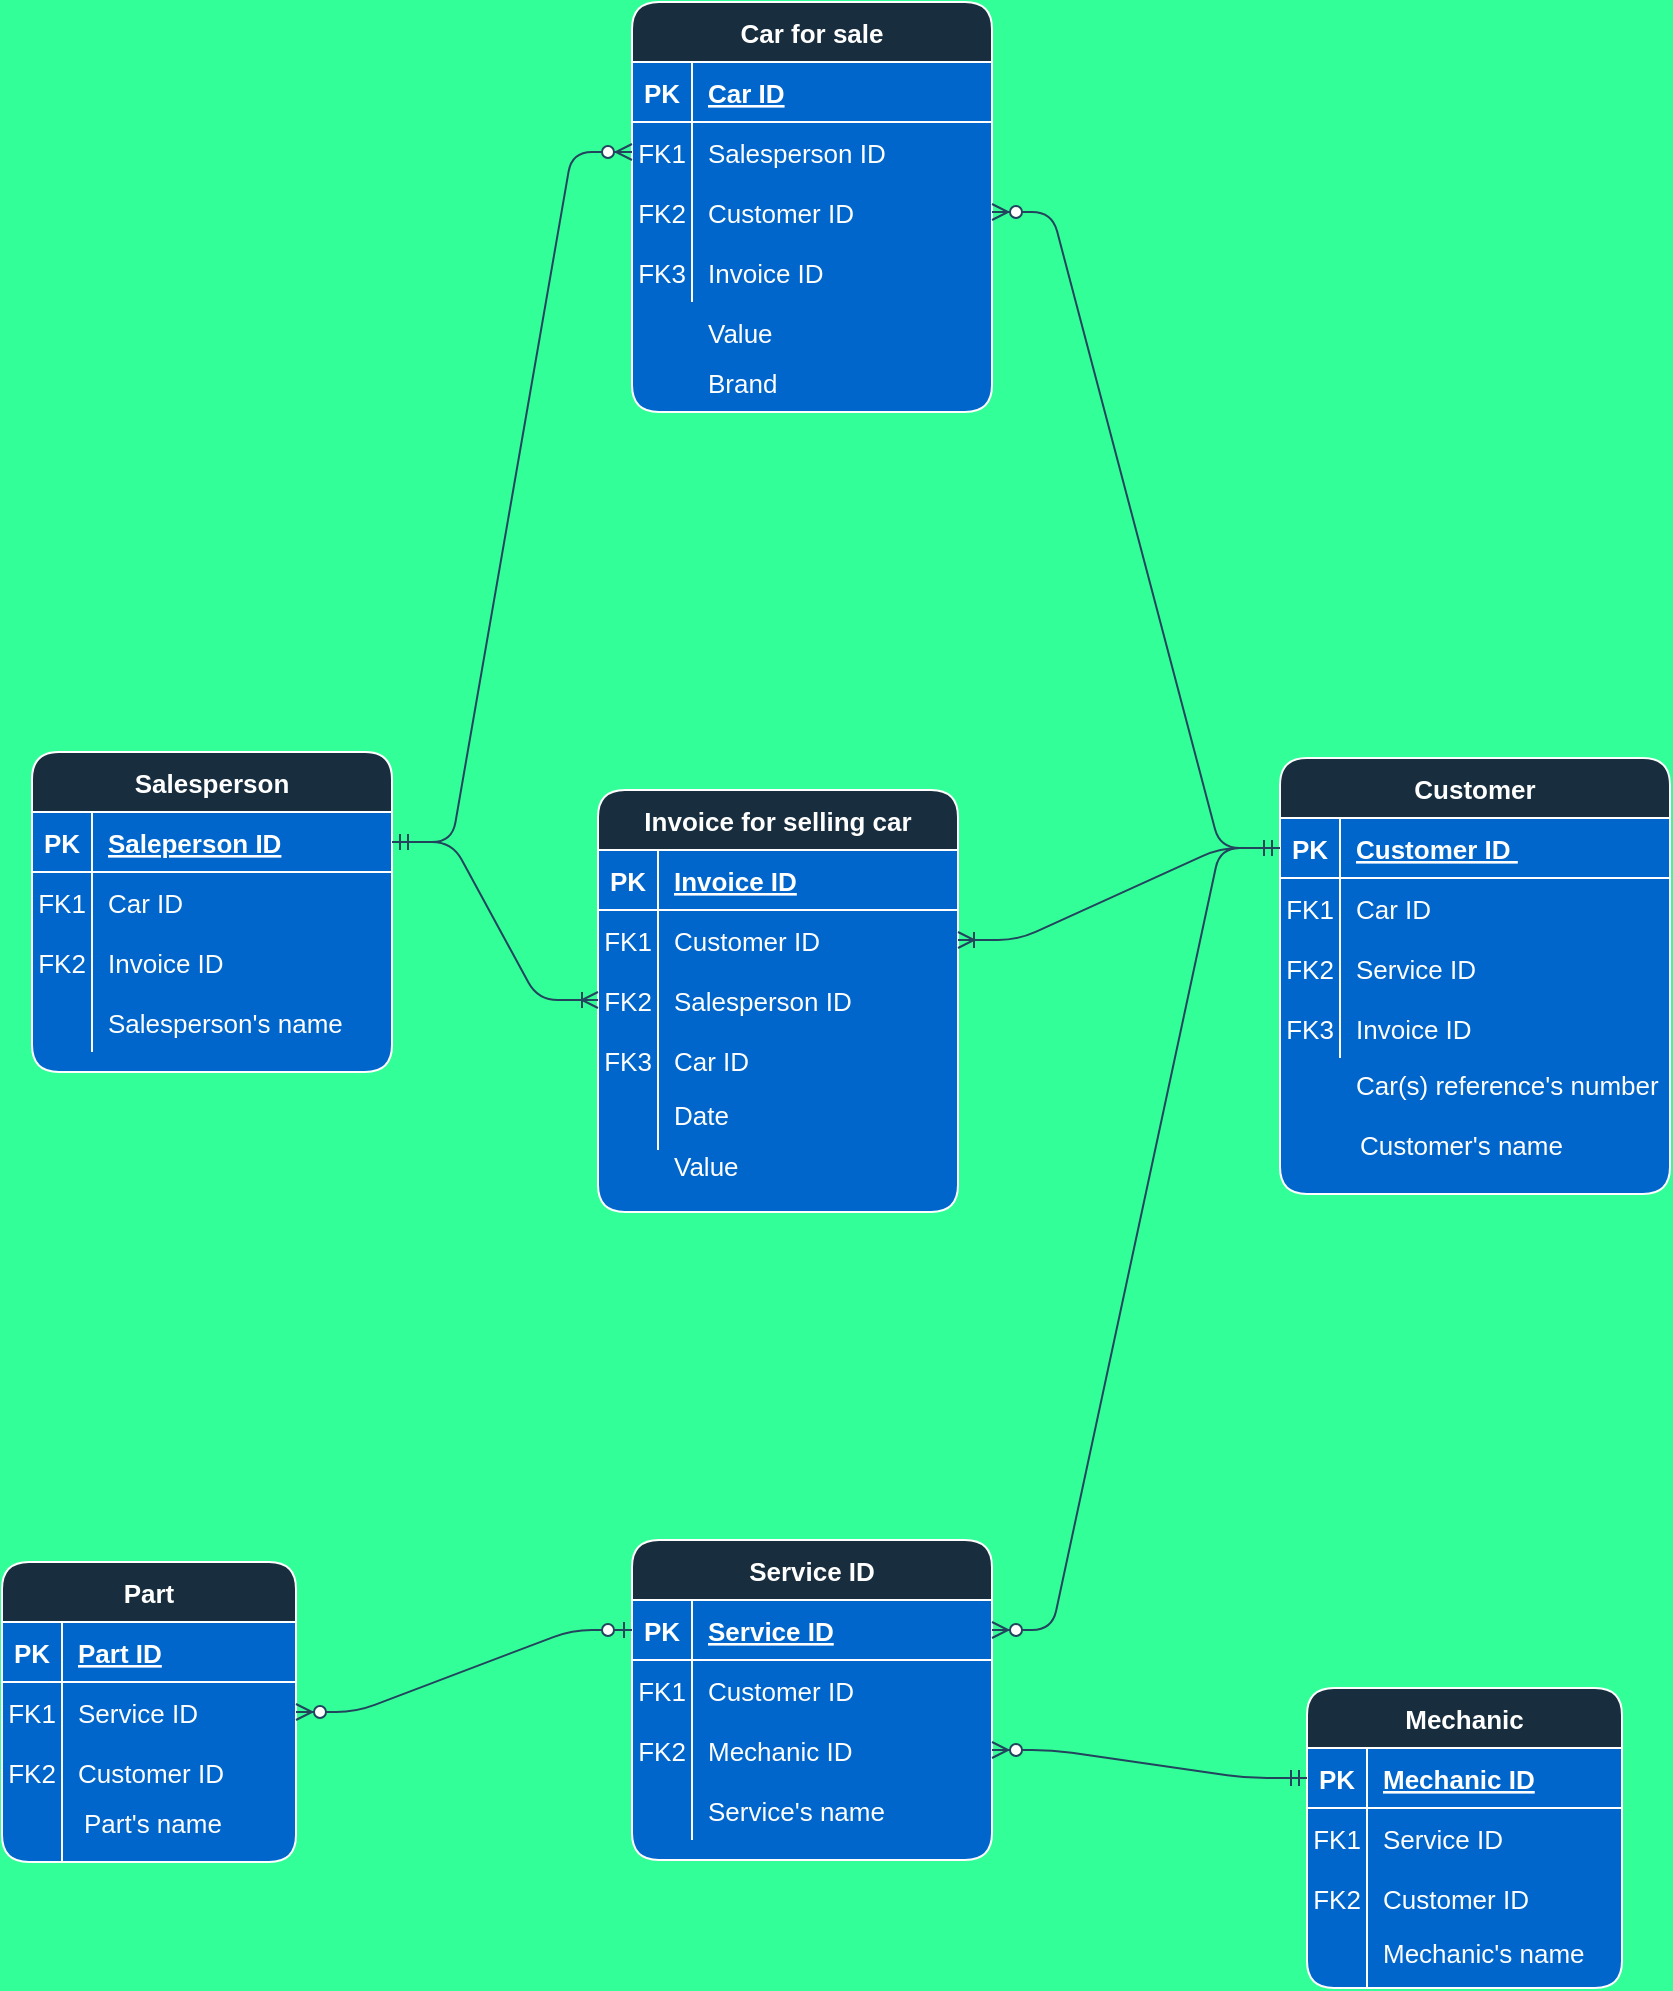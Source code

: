 <mxfile>
    <diagram id="CekpWcot58THP08m-kE-" name="Page-1">
        <mxGraphModel dx="295" dy="1740" grid="0" gridSize="5" guides="1" tooltips="1" connect="1" arrows="1" fold="1" page="0" pageScale="1" pageWidth="1100" pageHeight="850" background="#33FF99" math="0" shadow="0">
            <root>
                <mxCell id="0"/>
                <mxCell id="1" parent="0"/>
                <mxCell id="aqiyoFAsDoG5rErbGTqA-92" value="Salesperson" style="shape=table;startSize=30;container=1;collapsible=1;childLayout=tableLayout;fixedRows=1;rowLines=0;fontStyle=1;align=center;resizeLast=1;strokeColor=#FFFFFF;swimlaneFillColor=#0066CC;fillColor=#182E3E;fontColor=#FFFFFF;rounded=1;fontSize=13;" parent="1" vertex="1">
                    <mxGeometry x="1102" y="-761" width="180" height="160" as="geometry">
                        <mxRectangle x="1102" y="-761" width="104" height="30" as="alternateBounds"/>
                    </mxGeometry>
                </mxCell>
                <mxCell id="aqiyoFAsDoG5rErbGTqA-93" value="" style="shape=partialRectangle;collapsible=0;dropTarget=0;pointerEvents=0;fillColor=none;top=0;left=0;bottom=1;right=0;points=[[0,0.5],[1,0.5]];portConstraint=eastwest;strokeColor=#FFFFFF;fontColor=#FFFFFF;rounded=1;fontSize=13;" parent="aqiyoFAsDoG5rErbGTqA-92" vertex="1">
                    <mxGeometry y="30" width="180" height="30" as="geometry"/>
                </mxCell>
                <mxCell id="aqiyoFAsDoG5rErbGTqA-94" value="PK" style="shape=partialRectangle;connectable=0;fillColor=none;top=0;left=0;bottom=0;right=0;fontStyle=1;overflow=hidden;strokeColor=#FFFFFF;fontColor=#FFFFFF;rounded=1;fontSize=13;" parent="aqiyoFAsDoG5rErbGTqA-93" vertex="1">
                    <mxGeometry width="30" height="30" as="geometry"/>
                </mxCell>
                <mxCell id="aqiyoFAsDoG5rErbGTqA-95" value="Saleperson ID" style="shape=partialRectangle;connectable=0;fillColor=none;top=0;left=0;bottom=0;right=0;align=left;spacingLeft=6;fontStyle=5;overflow=hidden;strokeColor=#FFFFFF;fontColor=#FFFFFF;rounded=1;fontSize=13;" parent="aqiyoFAsDoG5rErbGTqA-93" vertex="1">
                    <mxGeometry x="30" width="150" height="30" as="geometry"/>
                </mxCell>
                <mxCell id="aqiyoFAsDoG5rErbGTqA-96" value="" style="shape=partialRectangle;collapsible=0;dropTarget=0;pointerEvents=0;fillColor=none;top=0;left=0;bottom=0;right=0;points=[[0,0.5],[1,0.5]];portConstraint=eastwest;strokeColor=#FFFFFF;fontColor=#FFFFFF;rounded=1;fontSize=13;" parent="aqiyoFAsDoG5rErbGTqA-92" vertex="1">
                    <mxGeometry y="60" width="180" height="30" as="geometry"/>
                </mxCell>
                <mxCell id="aqiyoFAsDoG5rErbGTqA-97" value="FK1" style="shape=partialRectangle;connectable=0;fillColor=none;top=0;left=0;bottom=0;right=0;editable=1;overflow=hidden;strokeColor=#FFFFFF;fontColor=#FFFFFF;rounded=1;fontSize=13;" parent="aqiyoFAsDoG5rErbGTqA-96" vertex="1">
                    <mxGeometry width="30" height="30" as="geometry"/>
                </mxCell>
                <mxCell id="aqiyoFAsDoG5rErbGTqA-98" value="Car ID" style="shape=partialRectangle;connectable=0;fillColor=none;top=0;left=0;bottom=0;right=0;align=left;spacingLeft=6;overflow=hidden;strokeColor=#FFFFFF;fontColor=#FFFFFF;rounded=1;fontSize=13;" parent="aqiyoFAsDoG5rErbGTqA-96" vertex="1">
                    <mxGeometry x="30" width="150" height="30" as="geometry"/>
                </mxCell>
                <mxCell id="aqiyoFAsDoG5rErbGTqA-99" value="" style="shape=partialRectangle;collapsible=0;dropTarget=0;pointerEvents=0;fillColor=none;top=0;left=0;bottom=0;right=0;points=[[0,0.5],[1,0.5]];portConstraint=eastwest;strokeColor=#FFFFFF;fontColor=#FFFFFF;rounded=1;fontSize=13;" parent="aqiyoFAsDoG5rErbGTqA-92" vertex="1">
                    <mxGeometry y="90" width="180" height="30" as="geometry"/>
                </mxCell>
                <mxCell id="aqiyoFAsDoG5rErbGTqA-100" value="FK2" style="shape=partialRectangle;connectable=0;fillColor=none;top=0;left=0;bottom=0;right=0;editable=1;overflow=hidden;strokeColor=#FFFFFF;fontColor=#FFFFFF;rounded=1;fontSize=13;" parent="aqiyoFAsDoG5rErbGTqA-99" vertex="1">
                    <mxGeometry width="30" height="30" as="geometry"/>
                </mxCell>
                <mxCell id="aqiyoFAsDoG5rErbGTqA-101" value="Invoice ID" style="shape=partialRectangle;connectable=0;fillColor=none;top=0;left=0;bottom=0;right=0;align=left;spacingLeft=6;overflow=hidden;strokeColor=#FFFFFF;fontColor=#FFFFFF;rounded=1;fontSize=13;" parent="aqiyoFAsDoG5rErbGTqA-99" vertex="1">
                    <mxGeometry x="30" width="150" height="30" as="geometry"/>
                </mxCell>
                <mxCell id="aqiyoFAsDoG5rErbGTqA-102" value="" style="shape=partialRectangle;collapsible=0;dropTarget=0;pointerEvents=0;fillColor=none;top=0;left=0;bottom=0;right=0;points=[[0,0.5],[1,0.5]];portConstraint=eastwest;strokeColor=#FFFFFF;fontColor=#FFFFFF;rounded=1;fontSize=13;" parent="aqiyoFAsDoG5rErbGTqA-92" vertex="1">
                    <mxGeometry y="120" width="180" height="30" as="geometry"/>
                </mxCell>
                <mxCell id="aqiyoFAsDoG5rErbGTqA-103" value="" style="shape=partialRectangle;connectable=0;fillColor=none;top=0;left=0;bottom=0;right=0;editable=1;overflow=hidden;strokeColor=#FFFFFF;fontColor=#FFFFFF;rounded=1;fontSize=13;" parent="aqiyoFAsDoG5rErbGTqA-102" vertex="1">
                    <mxGeometry width="30" height="30" as="geometry"/>
                </mxCell>
                <mxCell id="aqiyoFAsDoG5rErbGTqA-104" value="Salesperson's name" style="shape=partialRectangle;connectable=0;fillColor=none;top=0;left=0;bottom=0;right=0;align=left;spacingLeft=6;overflow=hidden;strokeColor=#FFFFFF;fontColor=#FFFFFF;rounded=1;fontSize=13;" parent="aqiyoFAsDoG5rErbGTqA-102" vertex="1">
                    <mxGeometry x="30" width="150" height="30" as="geometry"/>
                </mxCell>
                <mxCell id="aqiyoFAsDoG5rErbGTqA-105" value="Customer" style="shape=table;startSize=30;container=1;collapsible=1;childLayout=tableLayout;fixedRows=1;rowLines=0;fontStyle=1;align=center;resizeLast=1;fillColor=#182E3E;strokeColor=#FFFFFF;fontColor=#FFFFFF;swimlaneFillColor=#0066CC;rounded=1;fontSize=13;" parent="1" vertex="1">
                    <mxGeometry x="1726" y="-758" width="195" height="218" as="geometry">
                        <mxRectangle x="1726" y="-758" width="88" height="30" as="alternateBounds"/>
                    </mxGeometry>
                </mxCell>
                <mxCell id="aqiyoFAsDoG5rErbGTqA-106" value="" style="shape=partialRectangle;collapsible=0;dropTarget=0;pointerEvents=0;fillColor=none;top=0;left=0;bottom=1;right=0;points=[[0,0.5],[1,0.5]];portConstraint=eastwest;strokeColor=#FFFFFF;fontColor=#FFFFFF;rounded=1;fontSize=13;" parent="aqiyoFAsDoG5rErbGTqA-105" vertex="1">
                    <mxGeometry y="30" width="195" height="30" as="geometry"/>
                </mxCell>
                <mxCell id="aqiyoFAsDoG5rErbGTqA-107" value="PK" style="shape=partialRectangle;connectable=0;fillColor=none;top=0;left=0;bottom=0;right=0;fontStyle=1;overflow=hidden;strokeColor=#FFFFFF;fontColor=#FFFFFF;rounded=1;fontSize=13;" parent="aqiyoFAsDoG5rErbGTqA-106" vertex="1">
                    <mxGeometry width="30" height="30" as="geometry"/>
                </mxCell>
                <mxCell id="aqiyoFAsDoG5rErbGTqA-108" value="Customer ID " style="shape=partialRectangle;connectable=0;fillColor=none;top=0;left=0;bottom=0;right=0;align=left;spacingLeft=6;fontStyle=5;overflow=hidden;strokeColor=#FFFFFF;fontColor=#FFFFFF;rounded=1;fontSize=13;" parent="aqiyoFAsDoG5rErbGTqA-106" vertex="1">
                    <mxGeometry x="30" width="165" height="30" as="geometry"/>
                </mxCell>
                <mxCell id="aqiyoFAsDoG5rErbGTqA-109" value="" style="shape=partialRectangle;collapsible=0;dropTarget=0;pointerEvents=0;fillColor=none;top=0;left=0;bottom=0;right=0;points=[[0,0.5],[1,0.5]];portConstraint=eastwest;strokeColor=#FFFFFF;fontColor=#FFFFFF;rounded=1;fontSize=13;" parent="aqiyoFAsDoG5rErbGTqA-105" vertex="1">
                    <mxGeometry y="60" width="195" height="30" as="geometry"/>
                </mxCell>
                <mxCell id="aqiyoFAsDoG5rErbGTqA-110" value="FK1" style="shape=partialRectangle;connectable=0;fillColor=none;top=0;left=0;bottom=0;right=0;editable=1;overflow=hidden;strokeColor=#FFFFFF;fontColor=#FFFFFF;rounded=1;fontSize=13;" parent="aqiyoFAsDoG5rErbGTqA-109" vertex="1">
                    <mxGeometry width="30" height="30" as="geometry"/>
                </mxCell>
                <mxCell id="aqiyoFAsDoG5rErbGTqA-111" value="Car ID" style="shape=partialRectangle;connectable=0;fillColor=none;top=0;left=0;bottom=0;right=0;align=left;spacingLeft=6;overflow=hidden;strokeColor=#FFFFFF;fontColor=#FFFFFF;rounded=1;fontSize=13;" parent="aqiyoFAsDoG5rErbGTqA-109" vertex="1">
                    <mxGeometry x="30" width="165" height="30" as="geometry"/>
                </mxCell>
                <mxCell id="aqiyoFAsDoG5rErbGTqA-112" value="" style="shape=partialRectangle;collapsible=0;dropTarget=0;pointerEvents=0;fillColor=none;top=0;left=0;bottom=0;right=0;points=[[0,0.5],[1,0.5]];portConstraint=eastwest;strokeColor=#FFFFFF;fontColor=#FFFFFF;rounded=1;fontSize=13;" parent="aqiyoFAsDoG5rErbGTqA-105" vertex="1">
                    <mxGeometry y="90" width="195" height="30" as="geometry"/>
                </mxCell>
                <mxCell id="aqiyoFAsDoG5rErbGTqA-113" value="FK2" style="shape=partialRectangle;connectable=0;fillColor=none;top=0;left=0;bottom=0;right=0;editable=1;overflow=hidden;strokeColor=#FFFFFF;fontColor=#FFFFFF;rounded=1;fontSize=13;" parent="aqiyoFAsDoG5rErbGTqA-112" vertex="1">
                    <mxGeometry width="30" height="30" as="geometry"/>
                </mxCell>
                <mxCell id="aqiyoFAsDoG5rErbGTqA-114" value="Service ID" style="shape=partialRectangle;connectable=0;fillColor=none;top=0;left=0;bottom=0;right=0;align=left;spacingLeft=6;overflow=hidden;strokeColor=#FFFFFF;fontColor=#FFFFFF;rounded=1;fontSize=13;" parent="aqiyoFAsDoG5rErbGTqA-112" vertex="1">
                    <mxGeometry x="30" width="165" height="30" as="geometry"/>
                </mxCell>
                <mxCell id="aqiyoFAsDoG5rErbGTqA-115" value="" style="shape=partialRectangle;collapsible=0;dropTarget=0;pointerEvents=0;fillColor=none;top=0;left=0;bottom=0;right=0;points=[[0,0.5],[1,0.5]];portConstraint=eastwest;strokeColor=#FFFFFF;fontColor=#FFFFFF;rounded=1;fontSize=13;" parent="aqiyoFAsDoG5rErbGTqA-105" vertex="1">
                    <mxGeometry y="120" width="195" height="30" as="geometry"/>
                </mxCell>
                <mxCell id="aqiyoFAsDoG5rErbGTqA-116" value="FK3" style="shape=partialRectangle;connectable=0;fillColor=none;top=0;left=0;bottom=0;right=0;editable=1;overflow=hidden;strokeColor=#FFFFFF;fontColor=#FFFFFF;rounded=1;fontSize=13;" parent="aqiyoFAsDoG5rErbGTqA-115" vertex="1">
                    <mxGeometry width="30" height="30" as="geometry"/>
                </mxCell>
                <mxCell id="aqiyoFAsDoG5rErbGTqA-117" value="Invoice ID" style="shape=partialRectangle;connectable=0;fillColor=none;top=0;left=0;bottom=0;right=0;align=left;spacingLeft=6;overflow=hidden;strokeColor=#FFFFFF;fontColor=#FFFFFF;rounded=1;fontSize=13;" parent="aqiyoFAsDoG5rErbGTqA-115" vertex="1">
                    <mxGeometry x="30" width="165" height="30" as="geometry"/>
                </mxCell>
                <mxCell id="aqiyoFAsDoG5rErbGTqA-118" value="Car for sale" style="shape=table;startSize=30;container=1;collapsible=1;childLayout=tableLayout;fixedRows=1;rowLines=0;fontStyle=1;align=center;resizeLast=1;shadow=0;fillColor=#182E3E;strokeColor=#FFFFFF;swimlaneFillColor=#0066CC;rounded=1;fontSize=13;fontColor=#FFFFFF;" parent="1" vertex="1">
                    <mxGeometry x="1402" y="-1136" width="180" height="205" as="geometry">
                        <mxRectangle x="1402" y="-1136" width="99" height="30" as="alternateBounds"/>
                    </mxGeometry>
                </mxCell>
                <mxCell id="aqiyoFAsDoG5rErbGTqA-119" value="" style="shape=partialRectangle;collapsible=0;dropTarget=0;pointerEvents=0;fillColor=none;top=0;left=0;bottom=1;right=0;points=[[0,0.5],[1,0.5]];portConstraint=eastwest;strokeColor=#FFFFFF;fontColor=#FFFFFF;rounded=1;fontSize=13;" parent="aqiyoFAsDoG5rErbGTqA-118" vertex="1">
                    <mxGeometry y="30" width="180" height="30" as="geometry"/>
                </mxCell>
                <mxCell id="aqiyoFAsDoG5rErbGTqA-120" value="PK" style="shape=partialRectangle;connectable=0;fillColor=none;top=0;left=0;bottom=0;right=0;fontStyle=1;overflow=hidden;strokeColor=#FFFFFF;fontColor=#FFFFFF;rounded=1;fontSize=13;" parent="aqiyoFAsDoG5rErbGTqA-119" vertex="1">
                    <mxGeometry width="30" height="30" as="geometry"/>
                </mxCell>
                <mxCell id="aqiyoFAsDoG5rErbGTqA-121" value="Car ID" style="shape=partialRectangle;connectable=0;fillColor=none;top=0;left=0;bottom=0;right=0;align=left;spacingLeft=6;fontStyle=5;overflow=hidden;strokeColor=#FFFFFF;fontColor=#FFFFFF;rounded=1;fontSize=13;" parent="aqiyoFAsDoG5rErbGTqA-119" vertex="1">
                    <mxGeometry x="30" width="150" height="30" as="geometry"/>
                </mxCell>
                <mxCell id="aqiyoFAsDoG5rErbGTqA-122" value="" style="shape=partialRectangle;collapsible=0;dropTarget=0;pointerEvents=0;fillColor=none;top=0;left=0;bottom=0;right=0;points=[[0,0.5],[1,0.5]];portConstraint=eastwest;strokeColor=#FFFFFF;fontColor=#FFFFFF;rounded=1;fontSize=13;" parent="aqiyoFAsDoG5rErbGTqA-118" vertex="1">
                    <mxGeometry y="60" width="180" height="30" as="geometry"/>
                </mxCell>
                <mxCell id="aqiyoFAsDoG5rErbGTqA-123" value="FK1" style="shape=partialRectangle;connectable=0;fillColor=none;top=0;left=0;bottom=0;right=0;editable=1;overflow=hidden;strokeColor=#FFFFFF;fontColor=#FFFFFF;rounded=1;fontSize=13;" parent="aqiyoFAsDoG5rErbGTqA-122" vertex="1">
                    <mxGeometry width="30" height="30" as="geometry"/>
                </mxCell>
                <mxCell id="aqiyoFAsDoG5rErbGTqA-124" value="Salesperson ID" style="shape=partialRectangle;connectable=0;fillColor=none;top=0;left=0;bottom=0;right=0;align=left;spacingLeft=6;overflow=hidden;strokeColor=#FFFFFF;fontColor=#FFFFFF;rounded=1;fontSize=13;" parent="aqiyoFAsDoG5rErbGTqA-122" vertex="1">
                    <mxGeometry x="30" width="150" height="30" as="geometry"/>
                </mxCell>
                <mxCell id="aqiyoFAsDoG5rErbGTqA-125" value="" style="shape=partialRectangle;collapsible=0;dropTarget=0;pointerEvents=0;fillColor=none;top=0;left=0;bottom=0;right=0;points=[[0,0.5],[1,0.5]];portConstraint=eastwest;strokeColor=#FFFFFF;fontColor=#FFFFFF;rounded=1;fontSize=13;" parent="aqiyoFAsDoG5rErbGTqA-118" vertex="1">
                    <mxGeometry y="90" width="180" height="30" as="geometry"/>
                </mxCell>
                <mxCell id="aqiyoFAsDoG5rErbGTqA-126" value="FK2" style="shape=partialRectangle;connectable=0;fillColor=none;top=0;left=0;bottom=0;right=0;editable=1;overflow=hidden;strokeColor=#FFFFFF;fontColor=#FFFFFF;rounded=1;fontSize=13;" parent="aqiyoFAsDoG5rErbGTqA-125" vertex="1">
                    <mxGeometry width="30" height="30" as="geometry"/>
                </mxCell>
                <mxCell id="aqiyoFAsDoG5rErbGTqA-127" value="Customer ID" style="shape=partialRectangle;connectable=0;fillColor=none;top=0;left=0;bottom=0;right=0;align=left;spacingLeft=6;overflow=hidden;strokeColor=#FFFFFF;fontColor=#FFFFFF;rounded=1;fontSize=13;" parent="aqiyoFAsDoG5rErbGTqA-125" vertex="1">
                    <mxGeometry x="30" width="150" height="30" as="geometry"/>
                </mxCell>
                <mxCell id="aqiyoFAsDoG5rErbGTqA-128" value="" style="shape=partialRectangle;collapsible=0;dropTarget=0;pointerEvents=0;fillColor=none;top=0;left=0;bottom=0;right=0;points=[[0,0.5],[1,0.5]];portConstraint=eastwest;strokeColor=#FFFFFF;fontColor=#FFFFFF;rounded=1;fontSize=13;" parent="aqiyoFAsDoG5rErbGTqA-118" vertex="1">
                    <mxGeometry y="120" width="180" height="30" as="geometry"/>
                </mxCell>
                <mxCell id="aqiyoFAsDoG5rErbGTqA-129" value="FK3" style="shape=partialRectangle;connectable=0;fillColor=none;top=0;left=0;bottom=0;right=0;editable=1;overflow=hidden;strokeColor=#FFFFFF;fontColor=#FFFFFF;rounded=1;fontSize=13;" parent="aqiyoFAsDoG5rErbGTqA-128" vertex="1">
                    <mxGeometry width="30" height="30" as="geometry"/>
                </mxCell>
                <mxCell id="aqiyoFAsDoG5rErbGTqA-130" value="Invoice ID" style="shape=partialRectangle;connectable=0;fillColor=none;top=0;left=0;bottom=0;right=0;align=left;spacingLeft=6;overflow=hidden;strokeColor=#FFFFFF;fontColor=#FFFFFF;rounded=1;fontSize=13;" parent="aqiyoFAsDoG5rErbGTqA-128" vertex="1">
                    <mxGeometry x="30" width="150" height="30" as="geometry"/>
                </mxCell>
                <mxCell id="aqiyoFAsDoG5rErbGTqA-133" value="Invoice for selling car" style="shape=table;startSize=30;container=1;collapsible=1;childLayout=tableLayout;fixedRows=1;rowLines=0;fontStyle=1;align=center;resizeLast=1;shadow=0;fillColor=#182E3E;strokeColor=#FFFFFF;fontColor=#FFFFFF;swimlaneFillColor=#0066CC;rounded=1;fontSize=13;" parent="1" vertex="1">
                    <mxGeometry x="1385" y="-742" width="180" height="211" as="geometry">
                        <mxRectangle x="1385" y="-742" width="80" height="30" as="alternateBounds"/>
                    </mxGeometry>
                </mxCell>
                <mxCell id="aqiyoFAsDoG5rErbGTqA-134" value="" style="shape=partialRectangle;collapsible=0;dropTarget=0;pointerEvents=0;fillColor=none;top=0;left=0;bottom=1;right=0;points=[[0,0.5],[1,0.5]];portConstraint=eastwest;strokeColor=#FFFFFF;fontColor=#FFFFFF;rounded=1;fontSize=13;" parent="aqiyoFAsDoG5rErbGTqA-133" vertex="1">
                    <mxGeometry y="30" width="180" height="30" as="geometry"/>
                </mxCell>
                <mxCell id="aqiyoFAsDoG5rErbGTqA-135" value="PK" style="shape=partialRectangle;connectable=0;fillColor=none;top=0;left=0;bottom=0;right=0;fontStyle=1;overflow=hidden;strokeColor=#FFFFFF;fontColor=#FFFFFF;rounded=1;fontSize=13;" parent="aqiyoFAsDoG5rErbGTqA-134" vertex="1">
                    <mxGeometry width="30" height="30" as="geometry"/>
                </mxCell>
                <mxCell id="aqiyoFAsDoG5rErbGTqA-136" value="Invoice ID" style="shape=partialRectangle;connectable=0;fillColor=none;top=0;left=0;bottom=0;right=0;align=left;spacingLeft=6;fontStyle=5;overflow=hidden;strokeColor=#FFFFFF;fontColor=#FFFFFF;rounded=1;fontSize=13;" parent="aqiyoFAsDoG5rErbGTqA-134" vertex="1">
                    <mxGeometry x="30" width="150" height="30" as="geometry"/>
                </mxCell>
                <mxCell id="aqiyoFAsDoG5rErbGTqA-137" value="" style="shape=partialRectangle;collapsible=0;dropTarget=0;pointerEvents=0;fillColor=none;top=0;left=0;bottom=0;right=0;points=[[0,0.5],[1,0.5]];portConstraint=eastwest;strokeColor=#FFFFFF;fontColor=#FFFFFF;rounded=1;fontSize=13;" parent="aqiyoFAsDoG5rErbGTqA-133" vertex="1">
                    <mxGeometry y="60" width="180" height="30" as="geometry"/>
                </mxCell>
                <mxCell id="aqiyoFAsDoG5rErbGTqA-138" value="FK1" style="shape=partialRectangle;connectable=0;fillColor=none;top=0;left=0;bottom=0;right=0;editable=1;overflow=hidden;strokeColor=#FFFFFF;fontColor=#FFFFFF;rounded=1;fontSize=13;" parent="aqiyoFAsDoG5rErbGTqA-137" vertex="1">
                    <mxGeometry width="30" height="30" as="geometry"/>
                </mxCell>
                <mxCell id="aqiyoFAsDoG5rErbGTqA-139" value="Customer ID" style="shape=partialRectangle;connectable=0;fillColor=none;top=0;left=0;bottom=0;right=0;align=left;spacingLeft=6;overflow=hidden;strokeColor=#FFFFFF;fontColor=#FFFFFF;rounded=1;fontSize=13;" parent="aqiyoFAsDoG5rErbGTqA-137" vertex="1">
                    <mxGeometry x="30" width="150" height="30" as="geometry"/>
                </mxCell>
                <mxCell id="aqiyoFAsDoG5rErbGTqA-140" value="" style="shape=partialRectangle;collapsible=0;dropTarget=0;pointerEvents=0;fillColor=none;top=0;left=0;bottom=0;right=0;points=[[0,0.5],[1,0.5]];portConstraint=eastwest;strokeColor=#FFFFFF;fontColor=#FFFFFF;rounded=1;fontSize=13;" parent="aqiyoFAsDoG5rErbGTqA-133" vertex="1">
                    <mxGeometry y="90" width="180" height="30" as="geometry"/>
                </mxCell>
                <mxCell id="aqiyoFAsDoG5rErbGTqA-141" value="FK2" style="shape=partialRectangle;connectable=0;fillColor=none;top=0;left=0;bottom=0;right=0;editable=1;overflow=hidden;strokeColor=#FFFFFF;fontColor=#FFFFFF;rounded=1;fontSize=13;" parent="aqiyoFAsDoG5rErbGTqA-140" vertex="1">
                    <mxGeometry width="30" height="30" as="geometry"/>
                </mxCell>
                <mxCell id="aqiyoFAsDoG5rErbGTqA-142" value="Salesperson ID" style="shape=partialRectangle;connectable=0;fillColor=none;top=0;left=0;bottom=0;right=0;align=left;spacingLeft=6;overflow=hidden;strokeColor=#FFFFFF;fontColor=#FFFFFF;rounded=1;fontSize=13;" parent="aqiyoFAsDoG5rErbGTqA-140" vertex="1">
                    <mxGeometry x="30" width="150" height="30" as="geometry"/>
                </mxCell>
                <mxCell id="aqiyoFAsDoG5rErbGTqA-143" value="" style="shape=partialRectangle;collapsible=0;dropTarget=0;pointerEvents=0;fillColor=none;top=0;left=0;bottom=0;right=0;points=[[0,0.5],[1,0.5]];portConstraint=eastwest;strokeColor=#FFFFFF;fontColor=#FFFFFF;rounded=1;fontSize=13;" parent="aqiyoFAsDoG5rErbGTqA-133" vertex="1">
                    <mxGeometry y="120" width="180" height="30" as="geometry"/>
                </mxCell>
                <mxCell id="aqiyoFAsDoG5rErbGTqA-144" value="FK3" style="shape=partialRectangle;connectable=0;fillColor=none;top=0;left=0;bottom=0;right=0;editable=1;overflow=hidden;strokeColor=#FFFFFF;fontColor=#FFFFFF;rounded=1;fontSize=13;" parent="aqiyoFAsDoG5rErbGTqA-143" vertex="1">
                    <mxGeometry width="30" height="30" as="geometry"/>
                </mxCell>
                <mxCell id="aqiyoFAsDoG5rErbGTqA-145" value="Car ID" style="shape=partialRectangle;connectable=0;fillColor=none;top=0;left=0;bottom=0;right=0;align=left;spacingLeft=6;overflow=hidden;strokeColor=#FFFFFF;fontColor=#FFFFFF;rounded=1;fontSize=13;" parent="aqiyoFAsDoG5rErbGTqA-143" vertex="1">
                    <mxGeometry x="30" width="150" height="30" as="geometry"/>
                </mxCell>
                <mxCell id="aqiyoFAsDoG5rErbGTqA-146" value="" style="shape=partialRectangle;collapsible=0;dropTarget=0;pointerEvents=0;fillColor=none;top=0;left=0;bottom=0;right=0;points=[[0,0.5],[1,0.5]];portConstraint=eastwest;shadow=0;strokeColor=#FFFFFF;fontColor=#FFFFFF;rounded=1;fontSize=13;" parent="aqiyoFAsDoG5rErbGTqA-133" vertex="1">
                    <mxGeometry y="150" width="180" height="30" as="geometry"/>
                </mxCell>
                <mxCell id="aqiyoFAsDoG5rErbGTqA-147" value="" style="shape=partialRectangle;connectable=0;fillColor=none;top=0;left=0;bottom=0;right=0;editable=1;overflow=hidden;strokeColor=#FFFFFF;fontColor=#FFFFFF;rounded=1;fontSize=13;" parent="aqiyoFAsDoG5rErbGTqA-146" vertex="1">
                    <mxGeometry width="30" height="30" as="geometry"/>
                </mxCell>
                <mxCell id="aqiyoFAsDoG5rErbGTqA-148" value="" style="shape=partialRectangle;connectable=0;fillColor=none;top=0;left=0;bottom=0;right=0;align=left;spacingLeft=6;overflow=hidden;strokeColor=#FFFFFF;fontColor=#FFFFFF;rounded=1;fontSize=13;" parent="aqiyoFAsDoG5rErbGTqA-146" vertex="1">
                    <mxGeometry x="30" width="150" height="30" as="geometry"/>
                </mxCell>
                <mxCell id="aqiyoFAsDoG5rErbGTqA-167" value="Service ID" style="shape=table;startSize=30;container=1;collapsible=1;childLayout=tableLayout;fixedRows=1;rowLines=0;fontStyle=1;align=center;resizeLast=1;shadow=0;fillColor=#182E3E;strokeColor=#FFFFFF;fontColor=#FFFFFF;swimlaneFillColor=#0066CC;rounded=1;fontSize=13;" parent="1" vertex="1">
                    <mxGeometry x="1402" y="-367" width="180" height="160" as="geometry">
                        <mxRectangle x="1402" y="-367" width="90" height="30" as="alternateBounds"/>
                    </mxGeometry>
                </mxCell>
                <mxCell id="aqiyoFAsDoG5rErbGTqA-168" value="" style="shape=partialRectangle;collapsible=0;dropTarget=0;pointerEvents=0;fillColor=none;top=0;left=0;bottom=1;right=0;points=[[0,0.5],[1,0.5]];portConstraint=eastwest;strokeColor=#FFFFFF;fontColor=#FFFFFF;rounded=1;fontSize=13;" parent="aqiyoFAsDoG5rErbGTqA-167" vertex="1">
                    <mxGeometry y="30" width="180" height="30" as="geometry"/>
                </mxCell>
                <mxCell id="aqiyoFAsDoG5rErbGTqA-169" value="PK" style="shape=partialRectangle;connectable=0;fillColor=none;top=0;left=0;bottom=0;right=0;fontStyle=1;overflow=hidden;strokeColor=#FFFFFF;fontColor=#FFFFFF;rounded=1;fontSize=13;" parent="aqiyoFAsDoG5rErbGTqA-168" vertex="1">
                    <mxGeometry width="30" height="30" as="geometry"/>
                </mxCell>
                <mxCell id="aqiyoFAsDoG5rErbGTqA-170" value="Service ID" style="shape=partialRectangle;connectable=0;fillColor=none;top=0;left=0;bottom=0;right=0;align=left;spacingLeft=6;fontStyle=5;overflow=hidden;strokeColor=#FFFFFF;fontColor=#FFFFFF;rounded=1;fontSize=13;" parent="aqiyoFAsDoG5rErbGTqA-168" vertex="1">
                    <mxGeometry x="30" width="150" height="30" as="geometry"/>
                </mxCell>
                <mxCell id="aqiyoFAsDoG5rErbGTqA-171" value="" style="shape=partialRectangle;collapsible=0;dropTarget=0;pointerEvents=0;fillColor=none;top=0;left=0;bottom=0;right=0;points=[[0,0.5],[1,0.5]];portConstraint=eastwest;strokeColor=#FFFFFF;fontColor=#FFFFFF;rounded=1;fontSize=13;" parent="aqiyoFAsDoG5rErbGTqA-167" vertex="1">
                    <mxGeometry y="60" width="180" height="30" as="geometry"/>
                </mxCell>
                <mxCell id="aqiyoFAsDoG5rErbGTqA-172" value="FK1" style="shape=partialRectangle;connectable=0;fillColor=none;top=0;left=0;bottom=0;right=0;editable=1;overflow=hidden;strokeColor=#FFFFFF;fontColor=#FFFFFF;rounded=1;fontSize=13;" parent="aqiyoFAsDoG5rErbGTqA-171" vertex="1">
                    <mxGeometry width="30" height="30" as="geometry"/>
                </mxCell>
                <mxCell id="aqiyoFAsDoG5rErbGTqA-173" value="Customer ID" style="shape=partialRectangle;connectable=0;fillColor=none;top=0;left=0;bottom=0;right=0;align=left;spacingLeft=6;overflow=hidden;strokeColor=#FFFFFF;fontColor=#FFFFFF;rounded=1;fontSize=13;" parent="aqiyoFAsDoG5rErbGTqA-171" vertex="1">
                    <mxGeometry x="30" width="150" height="30" as="geometry"/>
                </mxCell>
                <mxCell id="aqiyoFAsDoG5rErbGTqA-174" value="" style="shape=partialRectangle;collapsible=0;dropTarget=0;pointerEvents=0;fillColor=none;top=0;left=0;bottom=0;right=0;points=[[0,0.5],[1,0.5]];portConstraint=eastwest;strokeColor=#FFFFFF;fontColor=#FFFFFF;rounded=1;fontSize=13;" parent="aqiyoFAsDoG5rErbGTqA-167" vertex="1">
                    <mxGeometry y="90" width="180" height="30" as="geometry"/>
                </mxCell>
                <mxCell id="aqiyoFAsDoG5rErbGTqA-175" value="FK2" style="shape=partialRectangle;connectable=0;fillColor=none;top=0;left=0;bottom=0;right=0;editable=1;overflow=hidden;strokeColor=#FFFFFF;fontColor=#FFFFFF;rounded=1;fontSize=13;" parent="aqiyoFAsDoG5rErbGTqA-174" vertex="1">
                    <mxGeometry width="30" height="30" as="geometry"/>
                </mxCell>
                <mxCell id="aqiyoFAsDoG5rErbGTqA-176" value="Mechanic ID" style="shape=partialRectangle;connectable=0;fillColor=none;top=0;left=0;bottom=0;right=0;align=left;spacingLeft=6;overflow=hidden;strokeColor=#FFFFFF;fontColor=#FFFFFF;rounded=1;fontSize=13;" parent="aqiyoFAsDoG5rErbGTqA-174" vertex="1">
                    <mxGeometry x="30" width="150" height="30" as="geometry"/>
                </mxCell>
                <mxCell id="aqiyoFAsDoG5rErbGTqA-177" value="" style="shape=partialRectangle;collapsible=0;dropTarget=0;pointerEvents=0;fillColor=none;top=0;left=0;bottom=0;right=0;points=[[0,0.5],[1,0.5]];portConstraint=eastwest;strokeColor=#FFFFFF;fontColor=#FFFFFF;rounded=1;fontSize=13;" parent="aqiyoFAsDoG5rErbGTqA-167" vertex="1">
                    <mxGeometry y="120" width="180" height="30" as="geometry"/>
                </mxCell>
                <mxCell id="aqiyoFAsDoG5rErbGTqA-178" value="" style="shape=partialRectangle;connectable=0;fillColor=none;top=0;left=0;bottom=0;right=0;editable=1;overflow=hidden;strokeColor=#FFFFFF;fontColor=#FFFFFF;rounded=1;fontSize=13;" parent="aqiyoFAsDoG5rErbGTqA-177" vertex="1">
                    <mxGeometry width="30" height="30" as="geometry"/>
                </mxCell>
                <mxCell id="aqiyoFAsDoG5rErbGTqA-179" value="Service's name" style="shape=partialRectangle;connectable=0;fillColor=none;top=0;left=0;bottom=0;right=0;align=left;spacingLeft=6;overflow=hidden;strokeColor=#FFFFFF;fontColor=#FFFFFF;rounded=1;fontSize=13;" parent="aqiyoFAsDoG5rErbGTqA-177" vertex="1">
                    <mxGeometry x="30" width="150" height="30" as="geometry"/>
                </mxCell>
                <mxCell id="aqiyoFAsDoG5rErbGTqA-182" value="Mechanic" style="shape=table;startSize=30;container=1;collapsible=1;childLayout=tableLayout;fixedRows=1;rowLines=0;fontStyle=1;align=center;resizeLast=1;shadow=0;fillColor=#182E3E;strokeColor=#FFFFFF;fontColor=#FFFFFF;swimlaneFillColor=#0066CC;rounded=1;fontSize=13;" parent="1" vertex="1">
                    <mxGeometry x="1739.5" y="-293" width="157.5" height="150" as="geometry">
                        <mxRectangle x="1739.5" y="-293" width="86" height="30" as="alternateBounds"/>
                    </mxGeometry>
                </mxCell>
                <mxCell id="aqiyoFAsDoG5rErbGTqA-183" value="" style="shape=partialRectangle;collapsible=0;dropTarget=0;pointerEvents=0;fillColor=none;top=0;left=0;bottom=1;right=0;points=[[0,0.5],[1,0.5]];portConstraint=eastwest;strokeColor=#FFFFFF;fontColor=#FFFFFF;rounded=1;fontSize=13;" parent="aqiyoFAsDoG5rErbGTqA-182" vertex="1">
                    <mxGeometry y="30" width="157.5" height="30" as="geometry"/>
                </mxCell>
                <mxCell id="aqiyoFAsDoG5rErbGTqA-184" value="PK" style="shape=partialRectangle;connectable=0;fillColor=none;top=0;left=0;bottom=0;right=0;fontStyle=1;overflow=hidden;strokeColor=#FFFFFF;fontColor=#FFFFFF;rounded=1;fontSize=13;" parent="aqiyoFAsDoG5rErbGTqA-183" vertex="1">
                    <mxGeometry width="30" height="30" as="geometry"/>
                </mxCell>
                <mxCell id="aqiyoFAsDoG5rErbGTqA-185" value="Mechanic ID" style="shape=partialRectangle;connectable=0;fillColor=none;top=0;left=0;bottom=0;right=0;align=left;spacingLeft=6;fontStyle=5;overflow=hidden;strokeColor=#FFFFFF;fontColor=#FFFFFF;rounded=1;fontSize=13;" parent="aqiyoFAsDoG5rErbGTqA-183" vertex="1">
                    <mxGeometry x="30" width="127.5" height="30" as="geometry"/>
                </mxCell>
                <mxCell id="aqiyoFAsDoG5rErbGTqA-186" value="" style="shape=partialRectangle;collapsible=0;dropTarget=0;pointerEvents=0;fillColor=none;top=0;left=0;bottom=0;right=0;points=[[0,0.5],[1,0.5]];portConstraint=eastwest;strokeColor=#FFFFFF;fontColor=#FFFFFF;rounded=1;fontSize=13;" parent="aqiyoFAsDoG5rErbGTqA-182" vertex="1">
                    <mxGeometry y="60" width="157.5" height="30" as="geometry"/>
                </mxCell>
                <mxCell id="aqiyoFAsDoG5rErbGTqA-187" value="FK1" style="shape=partialRectangle;connectable=0;fillColor=none;top=0;left=0;bottom=0;right=0;editable=1;overflow=hidden;strokeColor=#FFFFFF;fontColor=#FFFFFF;rounded=1;fontSize=13;" parent="aqiyoFAsDoG5rErbGTqA-186" vertex="1">
                    <mxGeometry width="30" height="30" as="geometry"/>
                </mxCell>
                <mxCell id="aqiyoFAsDoG5rErbGTqA-188" value="Service ID" style="shape=partialRectangle;connectable=0;fillColor=none;top=0;left=0;bottom=0;right=0;align=left;spacingLeft=6;overflow=hidden;strokeColor=#FFFFFF;fontColor=#FFFFFF;rounded=1;fontSize=13;" parent="aqiyoFAsDoG5rErbGTqA-186" vertex="1">
                    <mxGeometry x="30" width="127.5" height="30" as="geometry"/>
                </mxCell>
                <mxCell id="aqiyoFAsDoG5rErbGTqA-189" value="" style="shape=partialRectangle;collapsible=0;dropTarget=0;pointerEvents=0;fillColor=none;top=0;left=0;bottom=0;right=0;points=[[0,0.5],[1,0.5]];portConstraint=eastwest;strokeColor=#FFFFFF;fontColor=#FFFFFF;rounded=1;fontSize=13;" parent="aqiyoFAsDoG5rErbGTqA-182" vertex="1">
                    <mxGeometry y="90" width="157.5" height="30" as="geometry"/>
                </mxCell>
                <mxCell id="aqiyoFAsDoG5rErbGTqA-190" value="FK2" style="shape=partialRectangle;connectable=0;fillColor=none;top=0;left=0;bottom=0;right=0;editable=1;overflow=hidden;strokeColor=#FFFFFF;fontColor=#FFFFFF;rounded=1;fontSize=13;" parent="aqiyoFAsDoG5rErbGTqA-189" vertex="1">
                    <mxGeometry width="30" height="30" as="geometry"/>
                </mxCell>
                <mxCell id="aqiyoFAsDoG5rErbGTqA-191" value="Customer ID" style="shape=partialRectangle;connectable=0;fillColor=none;top=0;left=0;bottom=0;right=0;align=left;spacingLeft=6;overflow=hidden;strokeColor=#FFFFFF;fontColor=#FFFFFF;rounded=1;fontSize=13;" parent="aqiyoFAsDoG5rErbGTqA-189" vertex="1">
                    <mxGeometry x="30" width="127.5" height="30" as="geometry"/>
                </mxCell>
                <mxCell id="aqiyoFAsDoG5rErbGTqA-192" value="" style="shape=partialRectangle;collapsible=0;dropTarget=0;pointerEvents=0;fillColor=none;top=0;left=0;bottom=0;right=0;points=[[0,0.5],[1,0.5]];portConstraint=eastwest;strokeColor=#FFFFFF;fontColor=#FFFFFF;rounded=1;fontSize=13;" parent="aqiyoFAsDoG5rErbGTqA-182" vertex="1">
                    <mxGeometry y="120" width="157.5" height="30" as="geometry"/>
                </mxCell>
                <mxCell id="aqiyoFAsDoG5rErbGTqA-193" value="" style="shape=partialRectangle;connectable=0;fillColor=none;top=0;left=0;bottom=0;right=0;editable=1;overflow=hidden;strokeColor=#FFFFFF;fontColor=#FFFFFF;rounded=1;fontSize=13;" parent="aqiyoFAsDoG5rErbGTqA-192" vertex="1">
                    <mxGeometry width="30" height="30" as="geometry"/>
                </mxCell>
                <mxCell id="aqiyoFAsDoG5rErbGTqA-194" value="" style="shape=partialRectangle;connectable=0;fillColor=none;top=0;left=0;bottom=0;right=0;align=left;spacingLeft=6;overflow=hidden;strokeColor=#FFFFFF;fontColor=#FFFFFF;rounded=1;fontSize=13;" parent="aqiyoFAsDoG5rErbGTqA-192" vertex="1">
                    <mxGeometry x="30" width="127.5" height="30" as="geometry"/>
                </mxCell>
                <mxCell id="2" value="Part" style="shape=table;startSize=30;container=1;collapsible=1;childLayout=tableLayout;fixedRows=1;rowLines=0;fontStyle=1;align=center;resizeLast=1;sketch=0;strokeColor=#FFFFFF;fillColor=#182E3E;fontColor=#FFFFFF;swimlaneFillColor=#0066CC;rounded=1;fontSize=13;" parent="1" vertex="1">
                    <mxGeometry x="1087" y="-356" width="147" height="150" as="geometry">
                        <mxRectangle x="1087" y="-356" width="52" height="30" as="alternateBounds"/>
                    </mxGeometry>
                </mxCell>
                <mxCell id="3" value="" style="shape=partialRectangle;collapsible=0;dropTarget=0;pointerEvents=0;fillColor=none;top=0;left=0;bottom=1;right=0;points=[[0,0.5],[1,0.5]];portConstraint=eastwest;rounded=1;fontSize=13;strokeColor=#FFFFFF;fontColor=#FFFFFF;" parent="2" vertex="1">
                    <mxGeometry y="30" width="147" height="30" as="geometry"/>
                </mxCell>
                <mxCell id="4" value="PK" style="shape=partialRectangle;connectable=0;fillColor=none;top=0;left=0;bottom=0;right=0;fontStyle=1;overflow=hidden;rounded=1;fontSize=13;strokeColor=#FFFFFF;fontColor=#FFFFFF;" parent="3" vertex="1">
                    <mxGeometry width="30" height="30" as="geometry"/>
                </mxCell>
                <mxCell id="5" value="Part ID" style="shape=partialRectangle;connectable=0;fillColor=none;top=0;left=0;bottom=0;right=0;align=left;spacingLeft=6;fontStyle=5;overflow=hidden;rounded=1;fontSize=13;strokeColor=#FFFFFF;fontColor=#FFFFFF;" parent="3" vertex="1">
                    <mxGeometry x="30" width="117" height="30" as="geometry"/>
                </mxCell>
                <mxCell id="6" value="" style="shape=partialRectangle;collapsible=0;dropTarget=0;pointerEvents=0;fillColor=none;top=0;left=0;bottom=0;right=0;points=[[0,0.5],[1,0.5]];portConstraint=eastwest;rounded=1;fontSize=13;strokeColor=#FFFFFF;fontColor=#FFFFFF;" parent="2" vertex="1">
                    <mxGeometry y="60" width="147" height="30" as="geometry"/>
                </mxCell>
                <mxCell id="7" value="FK1" style="shape=partialRectangle;connectable=0;fillColor=none;top=0;left=0;bottom=0;right=0;editable=1;overflow=hidden;rounded=1;fontSize=13;strokeColor=#FFFFFF;fontColor=#FFFFFF;" parent="6" vertex="1">
                    <mxGeometry width="30" height="30" as="geometry"/>
                </mxCell>
                <mxCell id="8" value="Service ID" style="shape=partialRectangle;connectable=0;fillColor=none;top=0;left=0;bottom=0;right=0;align=left;spacingLeft=6;overflow=hidden;rounded=1;fontSize=13;strokeColor=#FFFFFF;fontColor=#FFFFFF;" parent="6" vertex="1">
                    <mxGeometry x="30" width="117" height="30" as="geometry"/>
                </mxCell>
                <mxCell id="9" value="" style="shape=partialRectangle;collapsible=0;dropTarget=0;pointerEvents=0;fillColor=none;top=0;left=0;bottom=0;right=0;points=[[0,0.5],[1,0.5]];portConstraint=eastwest;rounded=1;fontSize=13;strokeColor=#FFFFFF;fontColor=#FFFFFF;" parent="2" vertex="1">
                    <mxGeometry y="90" width="147" height="30" as="geometry"/>
                </mxCell>
                <mxCell id="10" value="FK2" style="shape=partialRectangle;connectable=0;fillColor=none;top=0;left=0;bottom=0;right=0;editable=1;overflow=hidden;rounded=1;fontSize=13;strokeColor=#FFFFFF;fontColor=#FFFFFF;" parent="9" vertex="1">
                    <mxGeometry width="30" height="30" as="geometry"/>
                </mxCell>
                <mxCell id="11" value="Customer ID" style="shape=partialRectangle;connectable=0;fillColor=none;top=0;left=0;bottom=0;right=0;align=left;spacingLeft=6;overflow=hidden;rounded=1;fontSize=13;strokeColor=#FFFFFF;fontColor=#FFFFFF;" parent="9" vertex="1">
                    <mxGeometry x="30" width="117" height="30" as="geometry"/>
                </mxCell>
                <mxCell id="12" value="" style="shape=partialRectangle;collapsible=0;dropTarget=0;pointerEvents=0;fillColor=none;top=0;left=0;bottom=0;right=0;points=[[0,0.5],[1,0.5]];portConstraint=eastwest;rounded=1;fontSize=13;strokeColor=#FFFFFF;fontColor=#FFFFFF;" parent="2" vertex="1">
                    <mxGeometry y="120" width="147" height="30" as="geometry"/>
                </mxCell>
                <mxCell id="13" value="" style="shape=partialRectangle;connectable=0;fillColor=none;top=0;left=0;bottom=0;right=0;editable=1;overflow=hidden;rounded=1;fontSize=13;strokeColor=#FFFFFF;fontColor=#FFFFFF;" parent="12" vertex="1">
                    <mxGeometry width="30" height="30" as="geometry"/>
                </mxCell>
                <mxCell id="14" value="" style="shape=partialRectangle;connectable=0;fillColor=none;top=0;left=0;bottom=0;right=0;align=left;spacingLeft=6;overflow=hidden;rounded=1;fontSize=13;strokeColor=#FFFFFF;fontColor=#FFFFFF;" parent="12" vertex="1">
                    <mxGeometry x="30" width="117" height="30" as="geometry"/>
                </mxCell>
                <mxCell id="15" value="" style="edgeStyle=entityRelationEdgeStyle;fontSize=12;html=1;endArrow=ERzeroToMany;startArrow=ERmandOne;exitX=1;exitY=0.5;exitDx=0;exitDy=0;entryX=0;entryY=0.5;entryDx=0;entryDy=0;strokeColor=#23445D;labelBackgroundColor=#FCE7CD;" parent="1" source="aqiyoFAsDoG5rErbGTqA-93" target="aqiyoFAsDoG5rErbGTqA-122" edge="1">
                    <mxGeometry width="100" height="100" relative="1" as="geometry">
                        <mxPoint x="1119" y="-509" as="sourcePoint"/>
                        <mxPoint x="1219" y="-609" as="targetPoint"/>
                    </mxGeometry>
                </mxCell>
                <mxCell id="16" value="" style="edgeStyle=entityRelationEdgeStyle;fontSize=12;html=1;endArrow=ERzeroToMany;startArrow=ERmandOne;exitX=0;exitY=0.5;exitDx=0;exitDy=0;entryX=1;entryY=0.5;entryDx=0;entryDy=0;strokeColor=#23445D;labelBackgroundColor=#FCE7CD;" parent="1" source="aqiyoFAsDoG5rErbGTqA-106" target="aqiyoFAsDoG5rErbGTqA-125" edge="1">
                    <mxGeometry width="100" height="100" relative="1" as="geometry">
                        <mxPoint x="1424" y="-563" as="sourcePoint"/>
                        <mxPoint x="1586" y="-529" as="targetPoint"/>
                    </mxGeometry>
                </mxCell>
                <mxCell id="19" value="Date" style="shape=partialRectangle;connectable=0;fillColor=none;top=0;left=0;bottom=0;right=0;align=left;spacingLeft=6;overflow=hidden;strokeColor=#FFFFFF;fontColor=#FFFFFF;rounded=1;fontSize=13;" parent="1" vertex="1">
                    <mxGeometry x="1415" y="-595" width="150" height="30" as="geometry"/>
                </mxCell>
                <mxCell id="20" value="Value" style="shape=partialRectangle;connectable=0;fillColor=none;top=0;left=0;bottom=0;right=0;align=left;spacingLeft=6;overflow=hidden;strokeColor=#FFFFFF;fontColor=#FFFFFF;rounded=1;fontSize=13;" parent="1" vertex="1">
                    <mxGeometry x="1415" y="-570" width="150" height="31" as="geometry"/>
                </mxCell>
                <mxCell id="21" value="" style="edgeStyle=entityRelationEdgeStyle;fontSize=12;html=1;endArrow=ERzeroToMany;startArrow=ERmandOne;entryX=1;entryY=0.5;entryDx=0;entryDy=0;exitX=0;exitY=0.5;exitDx=0;exitDy=0;strokeColor=#23445D;labelBackgroundColor=#FCE7CD;" parent="1" source="aqiyoFAsDoG5rErbGTqA-106" target="aqiyoFAsDoG5rErbGTqA-168" edge="1">
                    <mxGeometry width="100" height="100" relative="1" as="geometry">
                        <mxPoint x="1905" y="-716" as="sourcePoint"/>
                        <mxPoint x="1798" y="-443" as="targetPoint"/>
                    </mxGeometry>
                </mxCell>
                <mxCell id="25" value="Car(s) reference's number" style="shape=partialRectangle;connectable=0;fillColor=none;top=0;left=0;bottom=0;right=0;align=left;spacingLeft=6;overflow=hidden;strokeColor=#FFFFFF;fontColor=#FFFFFF;rounded=1;fontSize=13;" parent="1" vertex="1">
                    <mxGeometry x="1756" y="-610" width="162" height="30" as="geometry"/>
                </mxCell>
                <mxCell id="30" value="" style="edgeStyle=entityRelationEdgeStyle;fontSize=12;html=1;endArrow=ERoneToMany;startArrow=ERmandOne;exitX=1;exitY=0.5;exitDx=0;exitDy=0;entryX=0;entryY=0.5;entryDx=0;entryDy=0;strokeColor=#23445D;labelBackgroundColor=#FCE7CD;" parent="1" source="aqiyoFAsDoG5rErbGTqA-93" target="aqiyoFAsDoG5rErbGTqA-140" edge="1">
                    <mxGeometry width="100" height="100" relative="1" as="geometry">
                        <mxPoint x="1407" y="-832" as="sourcePoint"/>
                        <mxPoint x="1507" y="-932" as="targetPoint"/>
                    </mxGeometry>
                </mxCell>
                <mxCell id="31" value="" style="edgeStyle=entityRelationEdgeStyle;fontSize=12;html=1;endArrow=ERoneToMany;startArrow=ERmandOne;exitX=0;exitY=0.5;exitDx=0;exitDy=0;entryX=1;entryY=0.5;entryDx=0;entryDy=0;strokeColor=#23445D;labelBackgroundColor=#FCE7CD;" parent="1" source="aqiyoFAsDoG5rErbGTqA-106" target="aqiyoFAsDoG5rErbGTqA-137" edge="1">
                    <mxGeometry width="100" height="100" relative="1" as="geometry">
                        <mxPoint x="1595" y="-663" as="sourcePoint"/>
                        <mxPoint x="1713" y="-652" as="targetPoint"/>
                    </mxGeometry>
                </mxCell>
                <mxCell id="33" value="Customer's name" style="shape=partialRectangle;connectable=0;fillColor=none;top=0;left=0;bottom=0;right=0;align=left;spacingLeft=6;overflow=hidden;strokeColor=#FFFFFF;fontColor=#FFFFFF;rounded=1;fontSize=13;" parent="1" vertex="1">
                    <mxGeometry x="1758" y="-580" width="162" height="30" as="geometry"/>
                </mxCell>
                <mxCell id="34" value="" style="edgeStyle=entityRelationEdgeStyle;fontSize=12;html=1;endArrow=ERzeroToMany;startArrow=ERmandOne;exitX=0;exitY=0.5;exitDx=0;exitDy=0;entryX=1;entryY=0.5;entryDx=0;entryDy=0;strokeColor=#23445D;labelBackgroundColor=#FCE7CD;" parent="1" source="aqiyoFAsDoG5rErbGTqA-183" target="aqiyoFAsDoG5rErbGTqA-174" edge="1">
                    <mxGeometry width="100" height="100" relative="1" as="geometry">
                        <mxPoint x="1740" y="-290" as="sourcePoint"/>
                        <mxPoint x="1840" y="-390" as="targetPoint"/>
                    </mxGeometry>
                </mxCell>
                <mxCell id="35" value="" style="edgeStyle=entityRelationEdgeStyle;fontSize=12;html=1;endArrow=ERzeroToMany;startArrow=ERzeroToOne;exitX=0;exitY=0.5;exitDx=0;exitDy=0;entryX=1;entryY=0.5;entryDx=0;entryDy=0;strokeColor=#23445D;labelBackgroundColor=#FCE7CD;" parent="1" source="aqiyoFAsDoG5rErbGTqA-168" target="6" edge="1">
                    <mxGeometry width="100" height="100" relative="1" as="geometry">
                        <mxPoint x="1232" y="-413" as="sourcePoint"/>
                        <mxPoint x="1332" y="-513" as="targetPoint"/>
                    </mxGeometry>
                </mxCell>
                <mxCell id="36" value="Value" style="shape=partialRectangle;connectable=0;fillColor=none;top=0;left=0;bottom=0;right=0;align=left;spacingLeft=6;overflow=hidden;strokeColor=#FFFFFF;fontColor=#FFFFFF;rounded=1;fontSize=13;" parent="1" vertex="1">
                    <mxGeometry x="1432" y="-986" width="150" height="30" as="geometry"/>
                </mxCell>
                <mxCell id="37" value="Brand" style="shape=partialRectangle;connectable=0;fillColor=none;top=0;left=0;bottom=0;right=0;align=left;spacingLeft=6;overflow=hidden;strokeColor=#FFFFFF;fontColor=#FFFFFF;rounded=1;fontSize=13;" parent="1" vertex="1">
                    <mxGeometry x="1432" y="-961" width="150" height="30" as="geometry"/>
                </mxCell>
                <mxCell id="38" value="Mechanic's name" style="shape=partialRectangle;connectable=0;fillColor=none;top=0;left=0;bottom=0;right=0;align=left;spacingLeft=6;overflow=hidden;strokeColor=#FFFFFF;fontColor=#FFFFFF;rounded=1;fontSize=13;" vertex="1" parent="1">
                    <mxGeometry x="1769.5" y="-176" width="127.5" height="30" as="geometry"/>
                </mxCell>
                <mxCell id="39" value="Part's name" style="shape=partialRectangle;connectable=0;fillColor=none;top=0;left=0;bottom=0;right=0;align=left;spacingLeft=6;overflow=hidden;rounded=1;fontSize=13;strokeColor=#FFFFFF;fontColor=#FFFFFF;" vertex="1" parent="1">
                    <mxGeometry x="1120" y="-241" width="117" height="30" as="geometry"/>
                </mxCell>
            </root>
        </mxGraphModel>
    </diagram>
</mxfile>